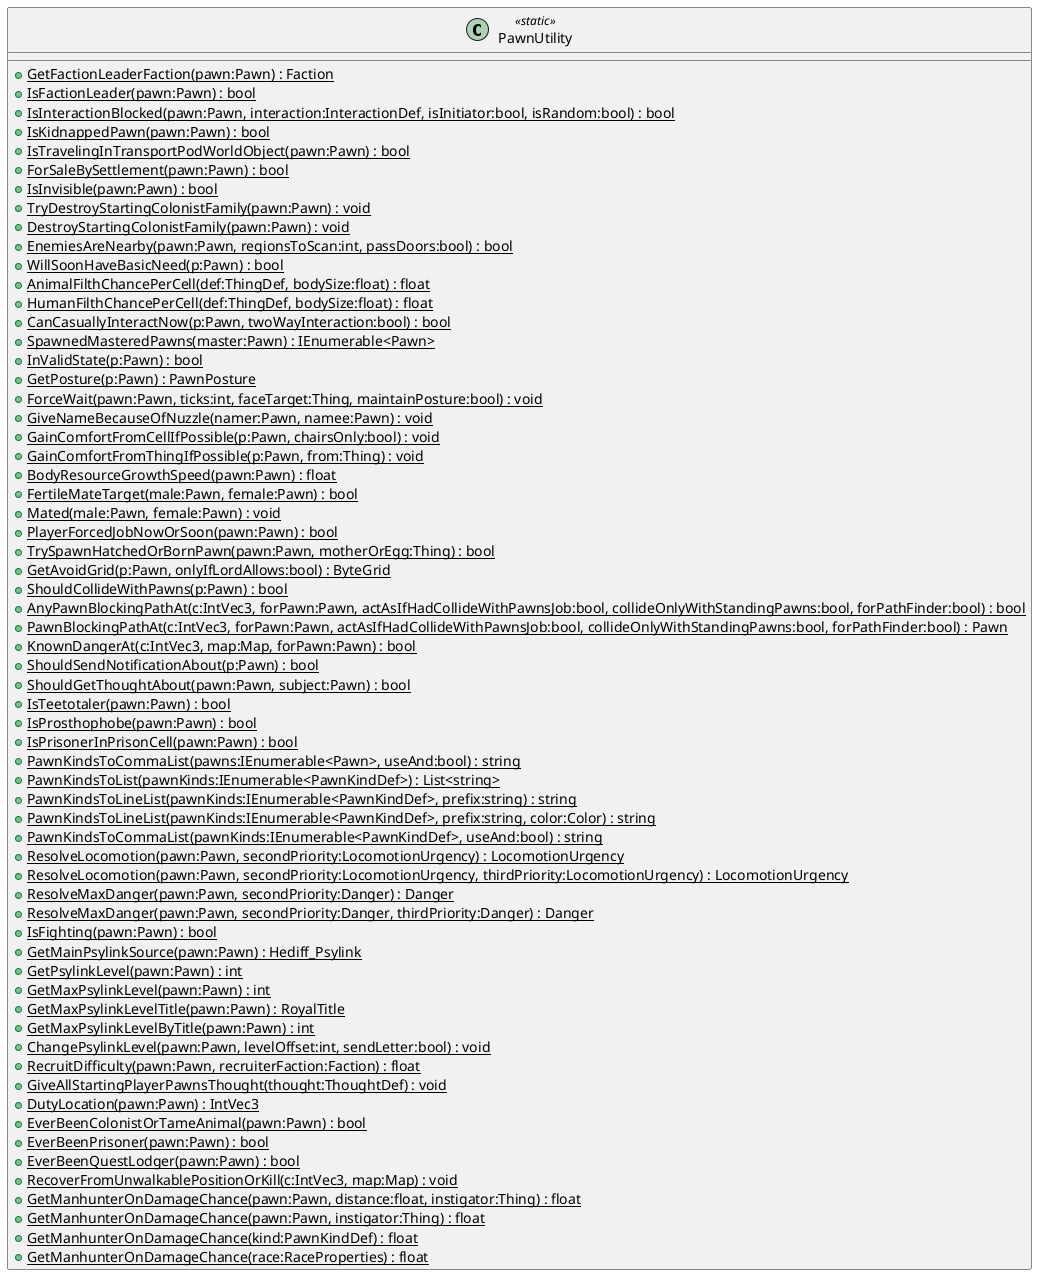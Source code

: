 @startuml
class PawnUtility <<static>> {
    + {static} GetFactionLeaderFaction(pawn:Pawn) : Faction
    + {static} IsFactionLeader(pawn:Pawn) : bool
    + {static} IsInteractionBlocked(pawn:Pawn, interaction:InteractionDef, isInitiator:bool, isRandom:bool) : bool
    + {static} IsKidnappedPawn(pawn:Pawn) : bool
    + {static} IsTravelingInTransportPodWorldObject(pawn:Pawn) : bool
    + {static} ForSaleBySettlement(pawn:Pawn) : bool
    + {static} IsInvisible(pawn:Pawn) : bool
    + {static} TryDestroyStartingColonistFamily(pawn:Pawn) : void
    + {static} DestroyStartingColonistFamily(pawn:Pawn) : void
    + {static} EnemiesAreNearby(pawn:Pawn, regionsToScan:int, passDoors:bool) : bool
    + {static} WillSoonHaveBasicNeed(p:Pawn) : bool
    + {static} AnimalFilthChancePerCell(def:ThingDef, bodySize:float) : float
    + {static} HumanFilthChancePerCell(def:ThingDef, bodySize:float) : float
    + {static} CanCasuallyInteractNow(p:Pawn, twoWayInteraction:bool) : bool
    + {static} SpawnedMasteredPawns(master:Pawn) : IEnumerable<Pawn>
    + {static} InValidState(p:Pawn) : bool
    + {static} GetPosture(p:Pawn) : PawnPosture
    + {static} ForceWait(pawn:Pawn, ticks:int, faceTarget:Thing, maintainPosture:bool) : void
    + {static} GiveNameBecauseOfNuzzle(namer:Pawn, namee:Pawn) : void
    + {static} GainComfortFromCellIfPossible(p:Pawn, chairsOnly:bool) : void
    + {static} GainComfortFromThingIfPossible(p:Pawn, from:Thing) : void
    + {static} BodyResourceGrowthSpeed(pawn:Pawn) : float
    + {static} FertileMateTarget(male:Pawn, female:Pawn) : bool
    + {static} Mated(male:Pawn, female:Pawn) : void
    + {static} PlayerForcedJobNowOrSoon(pawn:Pawn) : bool
    + {static} TrySpawnHatchedOrBornPawn(pawn:Pawn, motherOrEgg:Thing) : bool
    + {static} GetAvoidGrid(p:Pawn, onlyIfLordAllows:bool) : ByteGrid
    + {static} ShouldCollideWithPawns(p:Pawn) : bool
    + {static} AnyPawnBlockingPathAt(c:IntVec3, forPawn:Pawn, actAsIfHadCollideWithPawnsJob:bool, collideOnlyWithStandingPawns:bool, forPathFinder:bool) : bool
    + {static} PawnBlockingPathAt(c:IntVec3, forPawn:Pawn, actAsIfHadCollideWithPawnsJob:bool, collideOnlyWithStandingPawns:bool, forPathFinder:bool) : Pawn
    + {static} KnownDangerAt(c:IntVec3, map:Map, forPawn:Pawn) : bool
    + {static} ShouldSendNotificationAbout(p:Pawn) : bool
    + {static} ShouldGetThoughtAbout(pawn:Pawn, subject:Pawn) : bool
    + {static} IsTeetotaler(pawn:Pawn) : bool
    + {static} IsProsthophobe(pawn:Pawn) : bool
    + {static} IsPrisonerInPrisonCell(pawn:Pawn) : bool
    + {static} PawnKindsToCommaList(pawns:IEnumerable<Pawn>, useAnd:bool) : string
    + {static} PawnKindsToList(pawnKinds:IEnumerable<PawnKindDef>) : List<string>
    + {static} PawnKindsToLineList(pawnKinds:IEnumerable<PawnKindDef>, prefix:string) : string
    + {static} PawnKindsToLineList(pawnKinds:IEnumerable<PawnKindDef>, prefix:string, color:Color) : string
    + {static} PawnKindsToCommaList(pawnKinds:IEnumerable<PawnKindDef>, useAnd:bool) : string
    + {static} ResolveLocomotion(pawn:Pawn, secondPriority:LocomotionUrgency) : LocomotionUrgency
    + {static} ResolveLocomotion(pawn:Pawn, secondPriority:LocomotionUrgency, thirdPriority:LocomotionUrgency) : LocomotionUrgency
    + {static} ResolveMaxDanger(pawn:Pawn, secondPriority:Danger) : Danger
    + {static} ResolveMaxDanger(pawn:Pawn, secondPriority:Danger, thirdPriority:Danger) : Danger
    + {static} IsFighting(pawn:Pawn) : bool
    + {static} GetMainPsylinkSource(pawn:Pawn) : Hediff_Psylink
    + {static} GetPsylinkLevel(pawn:Pawn) : int
    + {static} GetMaxPsylinkLevel(pawn:Pawn) : int
    + {static} GetMaxPsylinkLevelTitle(pawn:Pawn) : RoyalTitle
    + {static} GetMaxPsylinkLevelByTitle(pawn:Pawn) : int
    + {static} ChangePsylinkLevel(pawn:Pawn, levelOffset:int, sendLetter:bool) : void
    + {static} RecruitDifficulty(pawn:Pawn, recruiterFaction:Faction) : float
    + {static} GiveAllStartingPlayerPawnsThought(thought:ThoughtDef) : void
    + {static} DutyLocation(pawn:Pawn) : IntVec3
    + {static} EverBeenColonistOrTameAnimal(pawn:Pawn) : bool
    + {static} EverBeenPrisoner(pawn:Pawn) : bool
    + {static} EverBeenQuestLodger(pawn:Pawn) : bool
    + {static} RecoverFromUnwalkablePositionOrKill(c:IntVec3, map:Map) : void
    + {static} GetManhunterOnDamageChance(pawn:Pawn, distance:float, instigator:Thing) : float
    + {static} GetManhunterOnDamageChance(pawn:Pawn, instigator:Thing) : float
    + {static} GetManhunterOnDamageChance(kind:PawnKindDef) : float
    + {static} GetManhunterOnDamageChance(race:RaceProperties) : float
}
@enduml
